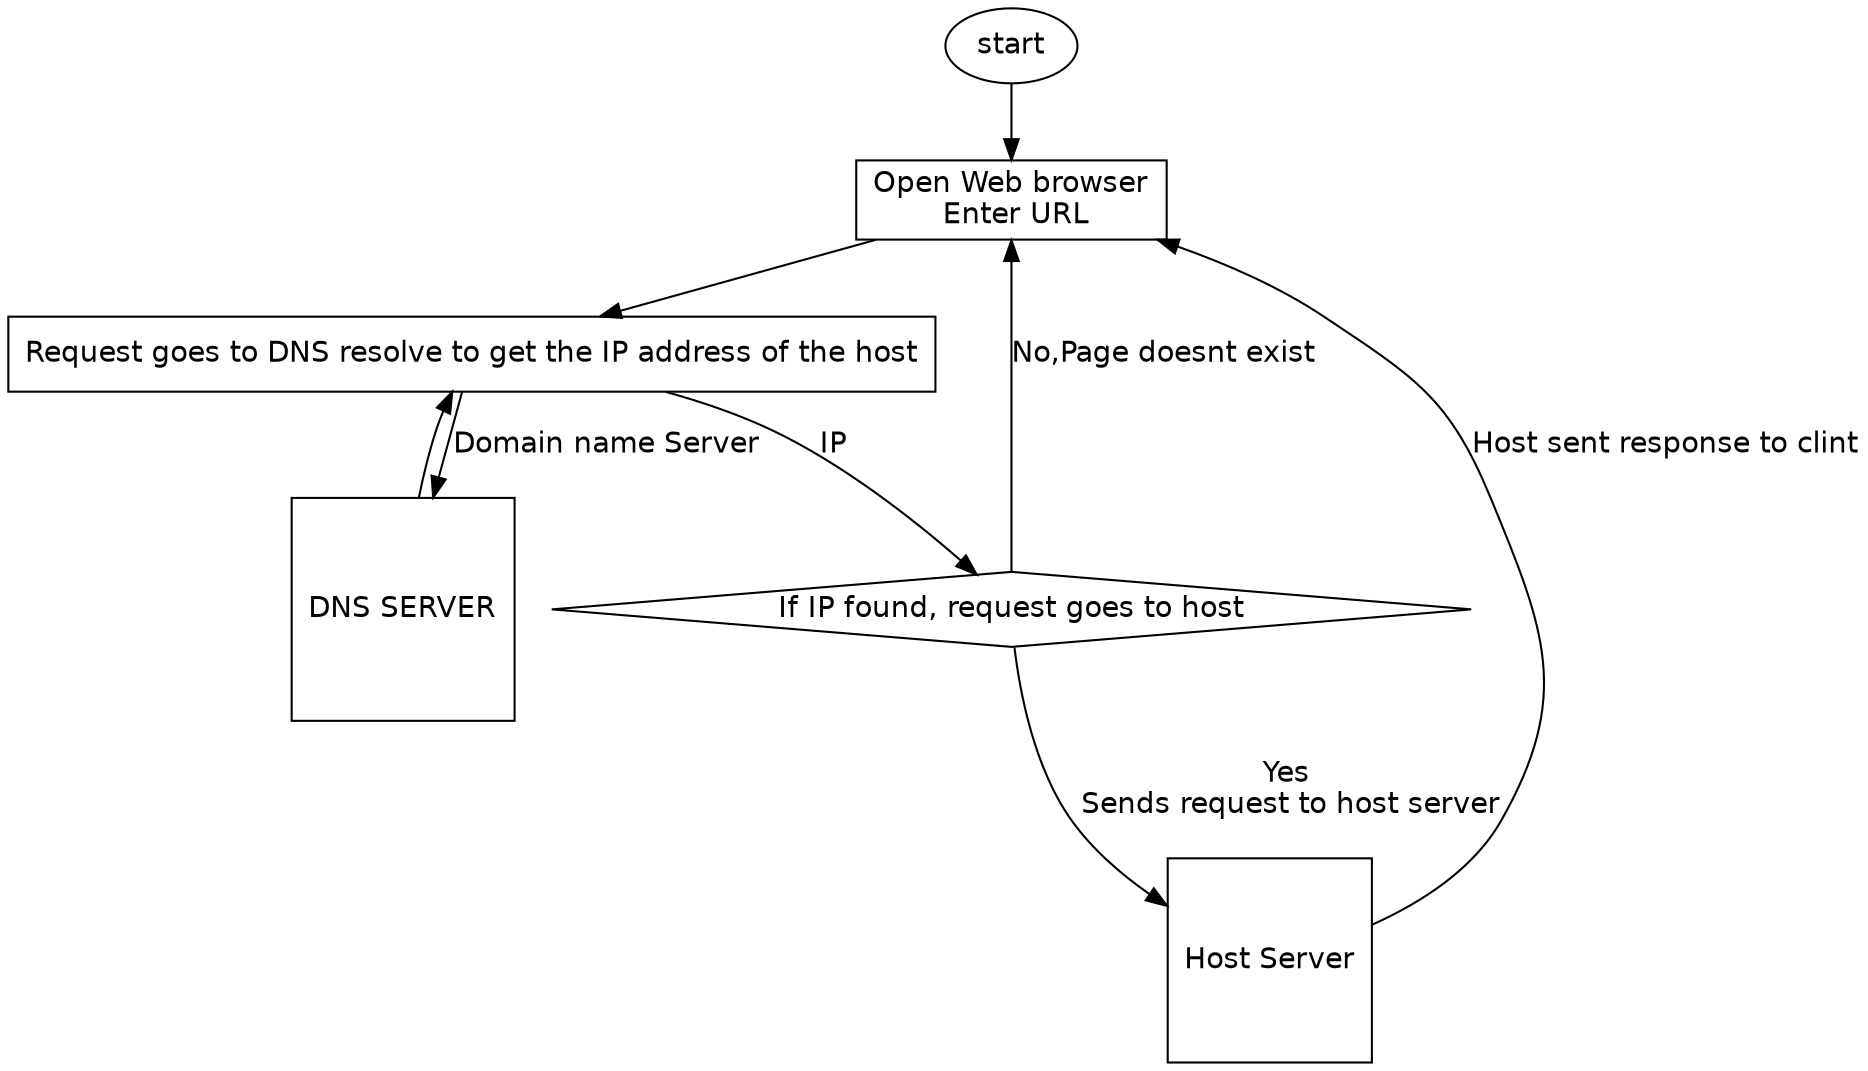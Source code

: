 digraph G {
node [fontname = "helvetica"];
  edge [fontname = "helvetica"];

  fontsize="50"


start [ 
    label = "start"; 
    shape = oval;
];
input [
    label = "Open Web browser\n Enter URL"; 
    shape = rectangle;
];
AfterBrowser [
    label = "Request goes to DNS resolve to get the IP address of the host";
    shape = rectangle;
];
DNSRequest [
    label = "If IP found, request goes to host";
    shape = diamond;
];
HostServer[
    label = "Host Server";
    shape = square;
];

DNSserver[
    label = "DNS SERVER";
    shape = square;
];

start -> input;
input ->  AfterBrowser;
AfterBrowser -> DNSserver[ label = "Domain name Server"];
DNSserver -> AfterBrowser;
AfterBrowser -> DNSRequest[ label = "IP"];
 DNSRequest ->HostServer[ label = "Yes\n Sends request to host server"];
HostServer -> input[ label = "Host sent response to clint"];
DNSRequest -> input[ label ="No,Page doesnt exist"];
}
